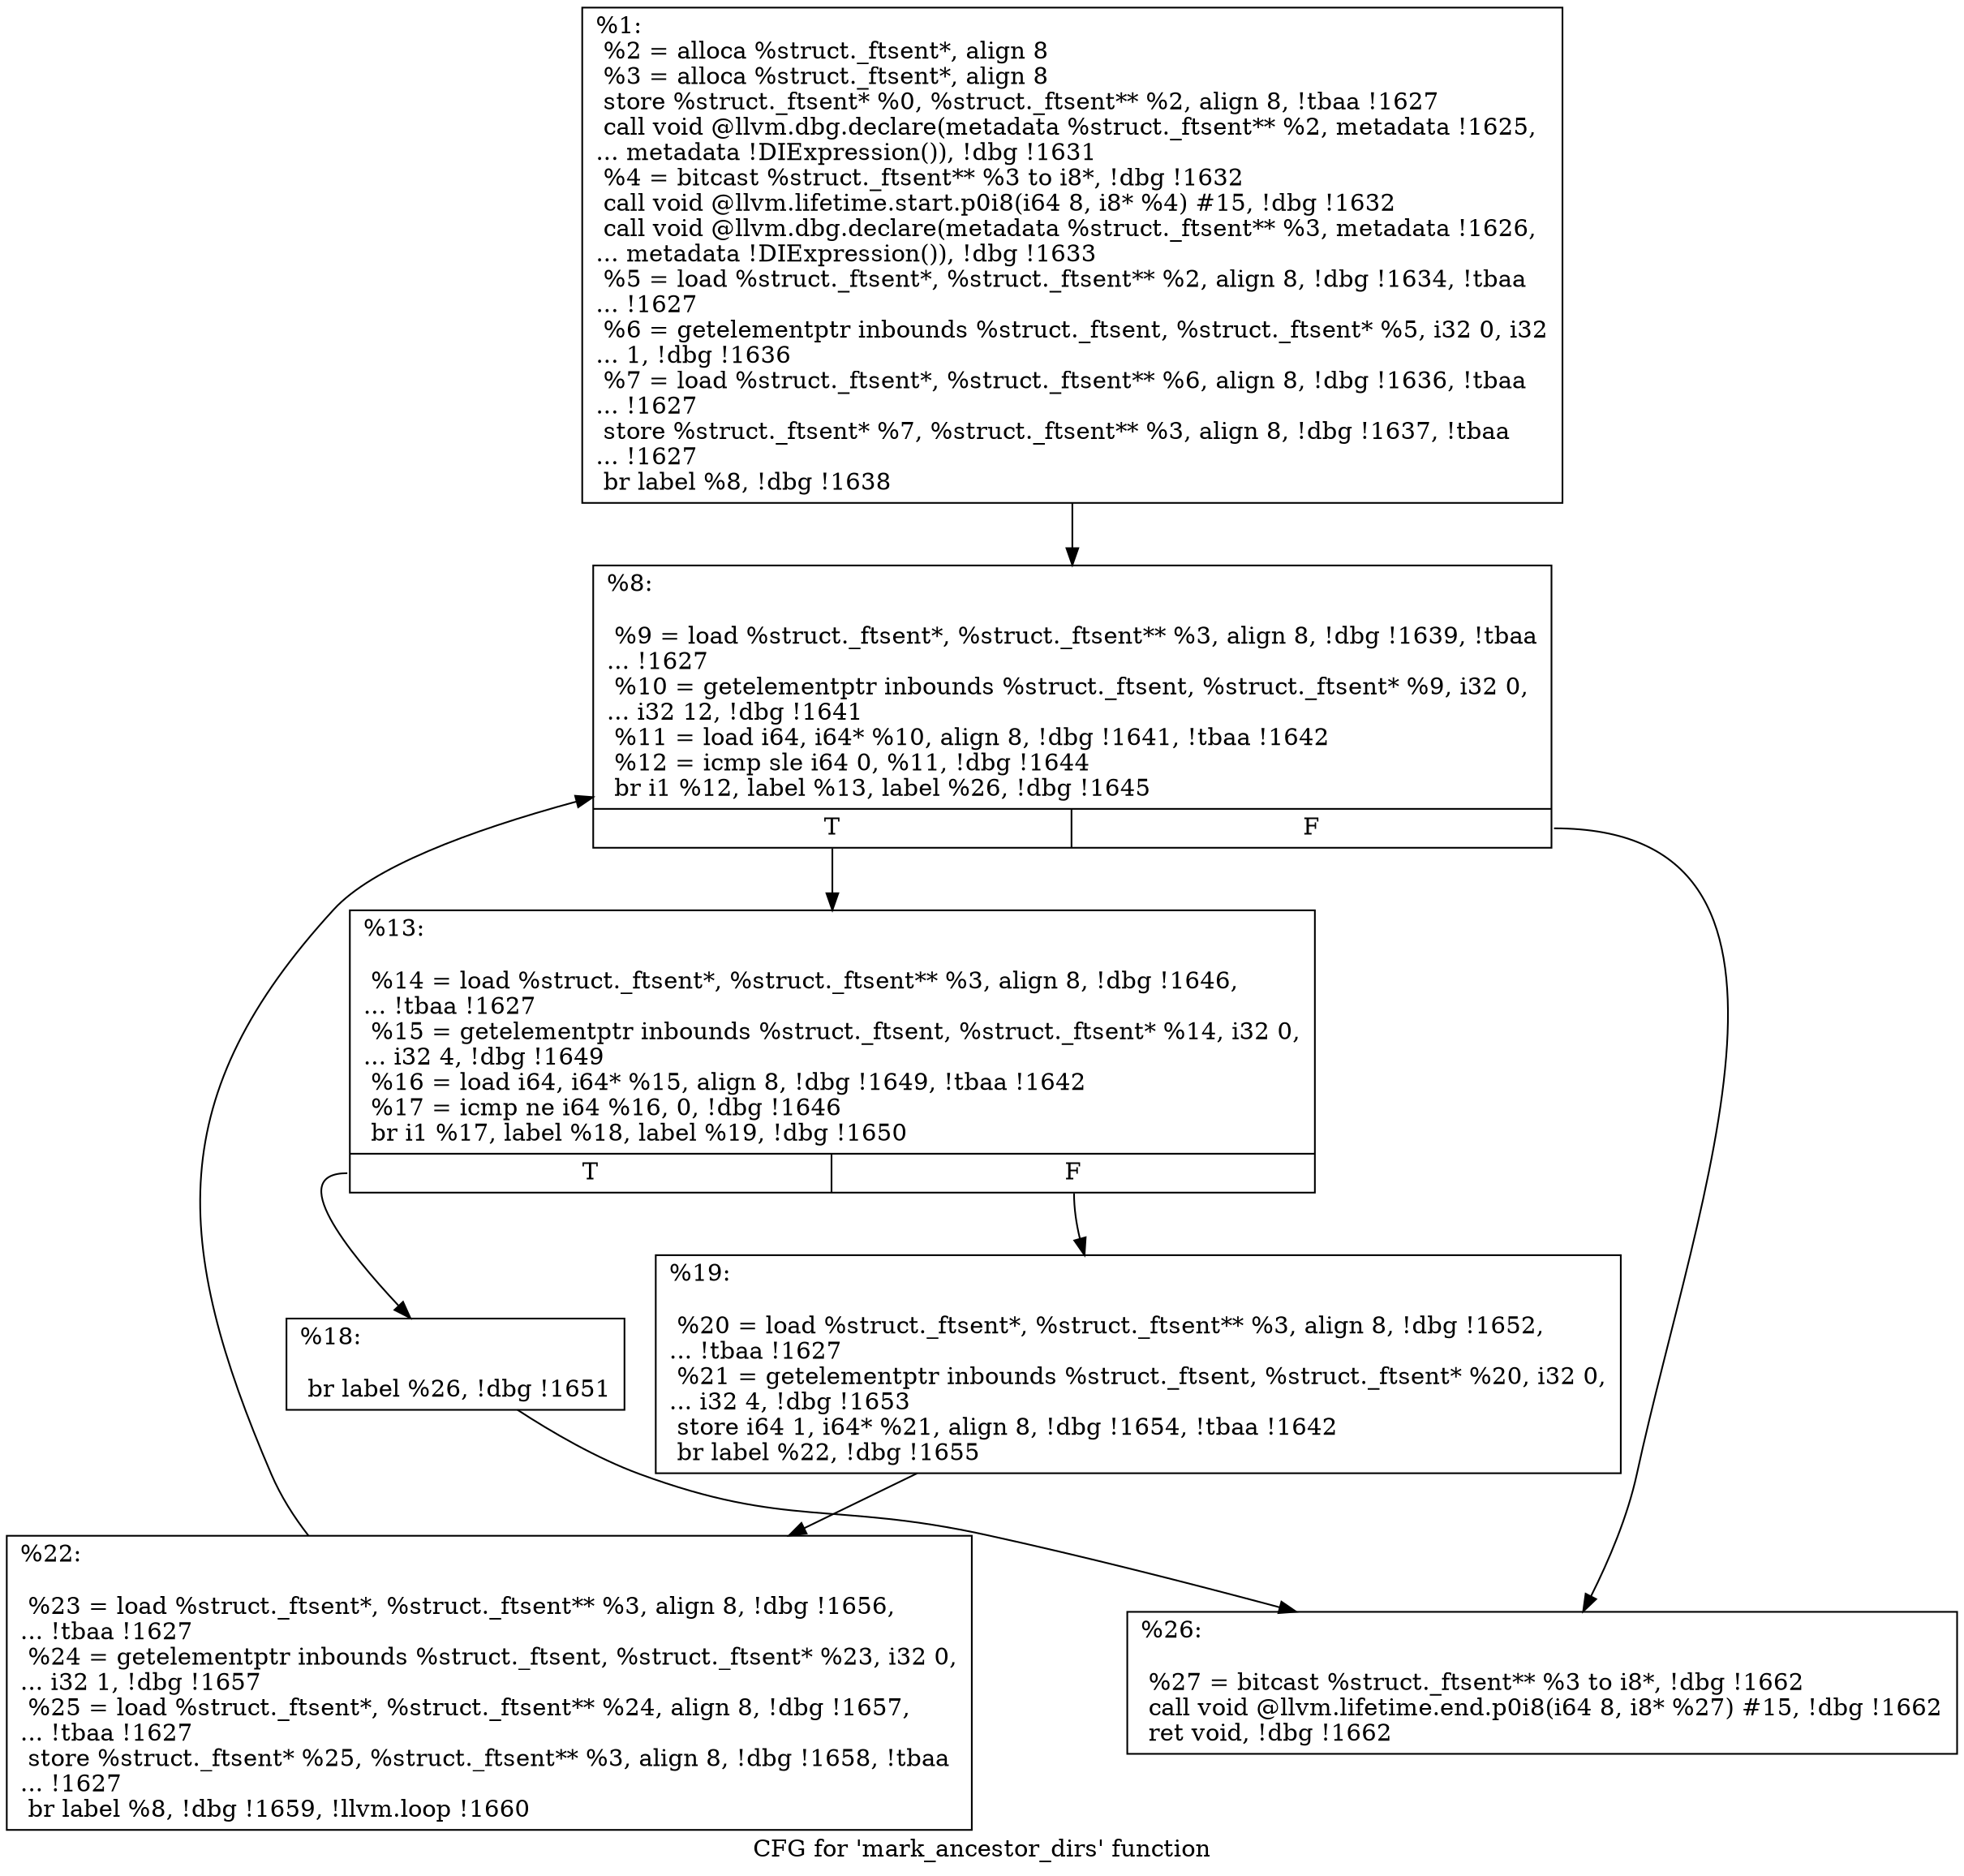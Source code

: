 digraph "CFG for 'mark_ancestor_dirs' function" {
	label="CFG for 'mark_ancestor_dirs' function";

	Node0x27268f0 [shape=record,label="{%1:\l  %2 = alloca %struct._ftsent*, align 8\l  %3 = alloca %struct._ftsent*, align 8\l  store %struct._ftsent* %0, %struct._ftsent** %2, align 8, !tbaa !1627\l  call void @llvm.dbg.declare(metadata %struct._ftsent** %2, metadata !1625,\l... metadata !DIExpression()), !dbg !1631\l  %4 = bitcast %struct._ftsent** %3 to i8*, !dbg !1632\l  call void @llvm.lifetime.start.p0i8(i64 8, i8* %4) #15, !dbg !1632\l  call void @llvm.dbg.declare(metadata %struct._ftsent** %3, metadata !1626,\l... metadata !DIExpression()), !dbg !1633\l  %5 = load %struct._ftsent*, %struct._ftsent** %2, align 8, !dbg !1634, !tbaa\l... !1627\l  %6 = getelementptr inbounds %struct._ftsent, %struct._ftsent* %5, i32 0, i32\l... 1, !dbg !1636\l  %7 = load %struct._ftsent*, %struct._ftsent** %6, align 8, !dbg !1636, !tbaa\l... !1627\l  store %struct._ftsent* %7, %struct._ftsent** %3, align 8, !dbg !1637, !tbaa\l... !1627\l  br label %8, !dbg !1638\l}"];
	Node0x27268f0 -> Node0x26fa760;
	Node0x26fa760 [shape=record,label="{%8:\l\l  %9 = load %struct._ftsent*, %struct._ftsent** %3, align 8, !dbg !1639, !tbaa\l... !1627\l  %10 = getelementptr inbounds %struct._ftsent, %struct._ftsent* %9, i32 0,\l... i32 12, !dbg !1641\l  %11 = load i64, i64* %10, align 8, !dbg !1641, !tbaa !1642\l  %12 = icmp sle i64 0, %11, !dbg !1644\l  br i1 %12, label %13, label %26, !dbg !1645\l|{<s0>T|<s1>F}}"];
	Node0x26fa760:s0 -> Node0x26fe190;
	Node0x26fa760:s1 -> Node0x26fe2d0;
	Node0x26fe190 [shape=record,label="{%13:\l\l  %14 = load %struct._ftsent*, %struct._ftsent** %3, align 8, !dbg !1646,\l... !tbaa !1627\l  %15 = getelementptr inbounds %struct._ftsent, %struct._ftsent* %14, i32 0,\l... i32 4, !dbg !1649\l  %16 = load i64, i64* %15, align 8, !dbg !1649, !tbaa !1642\l  %17 = icmp ne i64 %16, 0, !dbg !1646\l  br i1 %17, label %18, label %19, !dbg !1650\l|{<s0>T|<s1>F}}"];
	Node0x26fe190:s0 -> Node0x26fe1e0;
	Node0x26fe190:s1 -> Node0x26fe230;
	Node0x26fe1e0 [shape=record,label="{%18:\l\l  br label %26, !dbg !1651\l}"];
	Node0x26fe1e0 -> Node0x26fe2d0;
	Node0x26fe230 [shape=record,label="{%19:\l\l  %20 = load %struct._ftsent*, %struct._ftsent** %3, align 8, !dbg !1652,\l... !tbaa !1627\l  %21 = getelementptr inbounds %struct._ftsent, %struct._ftsent* %20, i32 0,\l... i32 4, !dbg !1653\l  store i64 1, i64* %21, align 8, !dbg !1654, !tbaa !1642\l  br label %22, !dbg !1655\l}"];
	Node0x26fe230 -> Node0x26fe280;
	Node0x26fe280 [shape=record,label="{%22:\l\l  %23 = load %struct._ftsent*, %struct._ftsent** %3, align 8, !dbg !1656,\l... !tbaa !1627\l  %24 = getelementptr inbounds %struct._ftsent, %struct._ftsent* %23, i32 0,\l... i32 1, !dbg !1657\l  %25 = load %struct._ftsent*, %struct._ftsent** %24, align 8, !dbg !1657,\l... !tbaa !1627\l  store %struct._ftsent* %25, %struct._ftsent** %3, align 8, !dbg !1658, !tbaa\l... !1627\l  br label %8, !dbg !1659, !llvm.loop !1660\l}"];
	Node0x26fe280 -> Node0x26fa760;
	Node0x26fe2d0 [shape=record,label="{%26:\l\l  %27 = bitcast %struct._ftsent** %3 to i8*, !dbg !1662\l  call void @llvm.lifetime.end.p0i8(i64 8, i8* %27) #15, !dbg !1662\l  ret void, !dbg !1662\l}"];
}

